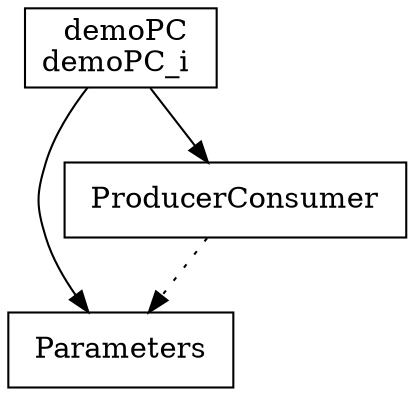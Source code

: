 digraph {
Parameters [ label=" Parameters " shape= box ]
ProducerConsumer [ label=" ProducerConsumer " shape= box ]
demoPC_i [ label=" demoPC\ndemoPC_i " shape= box ]

"ProducerConsumer" -> "Parameters" [style= dotted ]
"demoPC_i" -> "Parameters" []
"demoPC_i" -> "ProducerConsumer" []
}
